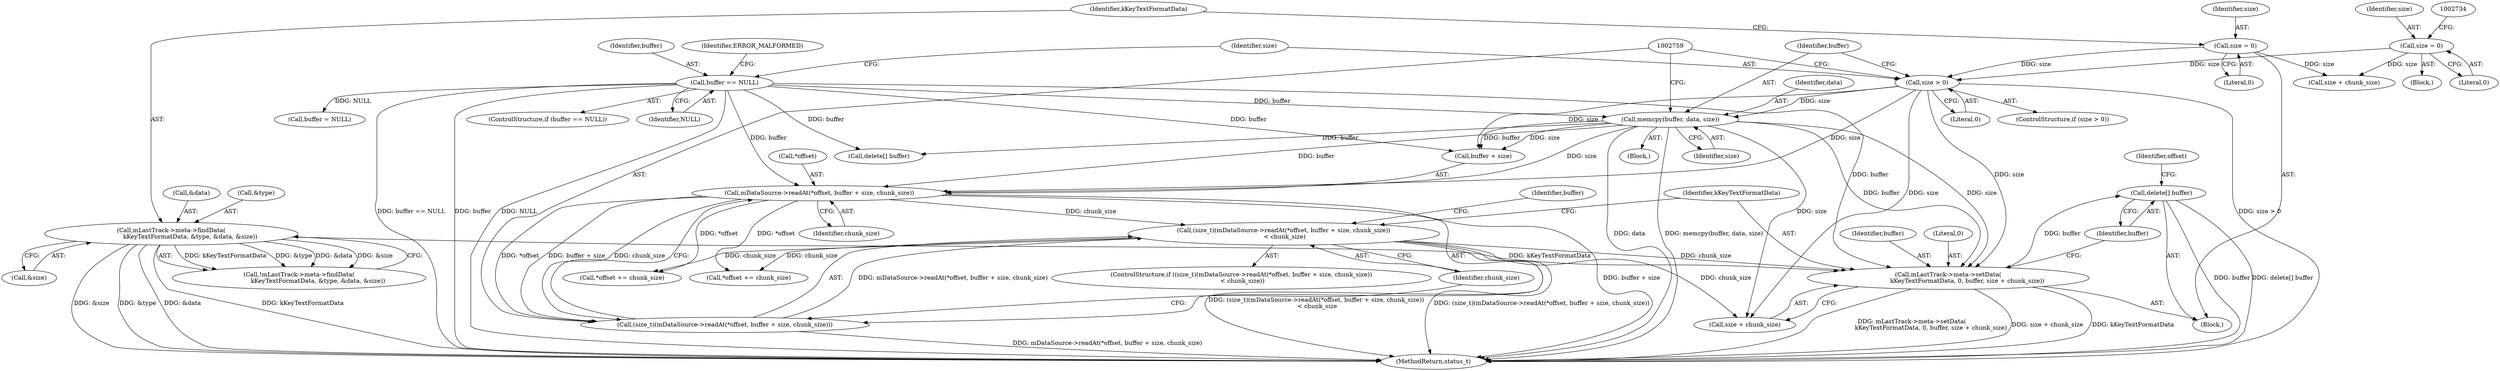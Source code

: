 digraph "0_Android_f4a88c8ed4f8186b3d6e2852993e063fc33ff231@API" {
"1002787" [label="(Call,delete[] buffer)"];
"1002780" [label="(Call,mLastTrack->meta->setData(\n                    kKeyTextFormatData, 0, buffer, size + chunk_size))"];
"1002721" [label="(Call,mLastTrack->meta->findData(\n                    kKeyTextFormatData, &type, &data, &size))"];
"1002741" [label="(Call,buffer == NULL)"];
"1002752" [label="(Call,memcpy(buffer, data, size))"];
"1002748" [label="(Call,size > 0)"];
"1002730" [label="(Call,size = 0)"];
"1002716" [label="(Call,size = 0)"];
"1002757" [label="(Call,(size_t)(mDataSource->readAt(*offset, buffer + size, chunk_size))\n < chunk_size)"];
"1002758" [label="(Call,(size_t)(mDataSource->readAt(*offset, buffer + size, chunk_size)))"];
"1002760" [label="(Call,mDataSource->readAt(*offset, buffer + size, chunk_size))"];
"1002725" [label="(Call,&data)"];
"1002718" [label="(Literal,0)"];
"1002740" [label="(ControlStructure,if (buffer == NULL))"];
"1002770" [label="(Identifier,buffer)"];
"1002720" [label="(Call,!mLastTrack->meta->findData(\n                    kKeyTextFormatData, &type, &data, &size))"];
"1002780" [label="(Call,mLastTrack->meta->setData(\n                    kKeyTextFormatData, 0, buffer, size + chunk_size))"];
"1002746" [label="(Identifier,ERROR_MALFORMED)"];
"1002751" [label="(Block,)"];
"1002766" [label="(Identifier,chunk_size)"];
"1002743" [label="(Identifier,NULL)"];
"1002731" [label="(Identifier,size)"];
"1002742" [label="(Identifier,buffer)"];
"1002750" [label="(Literal,0)"];
"1002717" [label="(Identifier,size)"];
"1002769" [label="(Call,delete[] buffer)"];
"1002721" [label="(Call,mLastTrack->meta->findData(\n                    kKeyTextFormatData, &type, &data, &size))"];
"1002789" [label="(Call,*offset += chunk_size)"];
"1002730" [label="(Call,size = 0)"];
"1002788" [label="(Identifier,buffer)"];
"1002748" [label="(Call,size > 0)"];
"1002749" [label="(Identifier,size)"];
"1002727" [label="(Call,&size)"];
"1002787" [label="(Call,delete[] buffer)"];
"1002752" [label="(Call,memcpy(buffer, data, size))"];
"1002756" [label="(ControlStructure,if ((size_t)(mDataSource->readAt(*offset, buffer + size, chunk_size))\n < chunk_size))"];
"1002771" [label="(Call,buffer = NULL)"];
"1002758" [label="(Call,(size_t)(mDataSource->readAt(*offset, buffer + size, chunk_size)))"];
"1002723" [label="(Call,&type)"];
"1002729" [label="(Block,)"];
"1002774" [label="(Call,*offset += chunk_size)"];
"1002712" [label="(Block,)"];
"1002781" [label="(Identifier,kKeyTextFormatData)"];
"1002760" [label="(Call,mDataSource->readAt(*offset, buffer + size, chunk_size))"];
"1002784" [label="(Call,size + chunk_size)"];
"1002754" [label="(Identifier,data)"];
"1002732" [label="(Literal,0)"];
"1002911" [label="(MethodReturn,status_t)"];
"1002783" [label="(Identifier,buffer)"];
"1002791" [label="(Identifier,offset)"];
"1002741" [label="(Call,buffer == NULL)"];
"1002753" [label="(Identifier,buffer)"];
"1002747" [label="(ControlStructure,if (size > 0))"];
"1002716" [label="(Call,size = 0)"];
"1002767" [label="(Identifier,chunk_size)"];
"1002737" [label="(Call,size + chunk_size)"];
"1002782" [label="(Literal,0)"];
"1002757" [label="(Call,(size_t)(mDataSource->readAt(*offset, buffer + size, chunk_size))\n < chunk_size)"];
"1002761" [label="(Call,*offset)"];
"1002763" [label="(Call,buffer + size)"];
"1002755" [label="(Identifier,size)"];
"1002722" [label="(Identifier,kKeyTextFormatData)"];
"1002787" -> "1002712"  [label="AST: "];
"1002787" -> "1002788"  [label="CFG: "];
"1002788" -> "1002787"  [label="AST: "];
"1002791" -> "1002787"  [label="CFG: "];
"1002787" -> "1002911"  [label="DDG: buffer"];
"1002787" -> "1002911"  [label="DDG: delete[] buffer"];
"1002780" -> "1002787"  [label="DDG: buffer"];
"1002780" -> "1002712"  [label="AST: "];
"1002780" -> "1002784"  [label="CFG: "];
"1002781" -> "1002780"  [label="AST: "];
"1002782" -> "1002780"  [label="AST: "];
"1002783" -> "1002780"  [label="AST: "];
"1002784" -> "1002780"  [label="AST: "];
"1002788" -> "1002780"  [label="CFG: "];
"1002780" -> "1002911"  [label="DDG: mLastTrack->meta->setData(\n                    kKeyTextFormatData, 0, buffer, size + chunk_size)"];
"1002780" -> "1002911"  [label="DDG: size + chunk_size"];
"1002780" -> "1002911"  [label="DDG: kKeyTextFormatData"];
"1002721" -> "1002780"  [label="DDG: kKeyTextFormatData"];
"1002741" -> "1002780"  [label="DDG: buffer"];
"1002752" -> "1002780"  [label="DDG: buffer"];
"1002752" -> "1002780"  [label="DDG: size"];
"1002748" -> "1002780"  [label="DDG: size"];
"1002757" -> "1002780"  [label="DDG: chunk_size"];
"1002721" -> "1002720"  [label="AST: "];
"1002721" -> "1002727"  [label="CFG: "];
"1002722" -> "1002721"  [label="AST: "];
"1002723" -> "1002721"  [label="AST: "];
"1002725" -> "1002721"  [label="AST: "];
"1002727" -> "1002721"  [label="AST: "];
"1002720" -> "1002721"  [label="CFG: "];
"1002721" -> "1002911"  [label="DDG: &size"];
"1002721" -> "1002911"  [label="DDG: &type"];
"1002721" -> "1002911"  [label="DDG: &data"];
"1002721" -> "1002911"  [label="DDG: kKeyTextFormatData"];
"1002721" -> "1002720"  [label="DDG: kKeyTextFormatData"];
"1002721" -> "1002720"  [label="DDG: &type"];
"1002721" -> "1002720"  [label="DDG: &data"];
"1002721" -> "1002720"  [label="DDG: &size"];
"1002741" -> "1002740"  [label="AST: "];
"1002741" -> "1002743"  [label="CFG: "];
"1002742" -> "1002741"  [label="AST: "];
"1002743" -> "1002741"  [label="AST: "];
"1002746" -> "1002741"  [label="CFG: "];
"1002749" -> "1002741"  [label="CFG: "];
"1002741" -> "1002911"  [label="DDG: buffer"];
"1002741" -> "1002911"  [label="DDG: NULL"];
"1002741" -> "1002911"  [label="DDG: buffer == NULL"];
"1002741" -> "1002752"  [label="DDG: buffer"];
"1002741" -> "1002760"  [label="DDG: buffer"];
"1002741" -> "1002763"  [label="DDG: buffer"];
"1002741" -> "1002769"  [label="DDG: buffer"];
"1002741" -> "1002771"  [label="DDG: NULL"];
"1002752" -> "1002751"  [label="AST: "];
"1002752" -> "1002755"  [label="CFG: "];
"1002753" -> "1002752"  [label="AST: "];
"1002754" -> "1002752"  [label="AST: "];
"1002755" -> "1002752"  [label="AST: "];
"1002759" -> "1002752"  [label="CFG: "];
"1002752" -> "1002911"  [label="DDG: data"];
"1002752" -> "1002911"  [label="DDG: memcpy(buffer, data, size)"];
"1002748" -> "1002752"  [label="DDG: size"];
"1002752" -> "1002760"  [label="DDG: buffer"];
"1002752" -> "1002760"  [label="DDG: size"];
"1002752" -> "1002763"  [label="DDG: buffer"];
"1002752" -> "1002763"  [label="DDG: size"];
"1002752" -> "1002769"  [label="DDG: buffer"];
"1002752" -> "1002784"  [label="DDG: size"];
"1002748" -> "1002747"  [label="AST: "];
"1002748" -> "1002750"  [label="CFG: "];
"1002749" -> "1002748"  [label="AST: "];
"1002750" -> "1002748"  [label="AST: "];
"1002753" -> "1002748"  [label="CFG: "];
"1002759" -> "1002748"  [label="CFG: "];
"1002748" -> "1002911"  [label="DDG: size > 0"];
"1002730" -> "1002748"  [label="DDG: size"];
"1002716" -> "1002748"  [label="DDG: size"];
"1002748" -> "1002760"  [label="DDG: size"];
"1002748" -> "1002763"  [label="DDG: size"];
"1002748" -> "1002784"  [label="DDG: size"];
"1002730" -> "1002729"  [label="AST: "];
"1002730" -> "1002732"  [label="CFG: "];
"1002731" -> "1002730"  [label="AST: "];
"1002732" -> "1002730"  [label="AST: "];
"1002734" -> "1002730"  [label="CFG: "];
"1002730" -> "1002737"  [label="DDG: size"];
"1002716" -> "1002712"  [label="AST: "];
"1002716" -> "1002718"  [label="CFG: "];
"1002717" -> "1002716"  [label="AST: "];
"1002718" -> "1002716"  [label="AST: "];
"1002722" -> "1002716"  [label="CFG: "];
"1002716" -> "1002737"  [label="DDG: size"];
"1002757" -> "1002756"  [label="AST: "];
"1002757" -> "1002767"  [label="CFG: "];
"1002758" -> "1002757"  [label="AST: "];
"1002767" -> "1002757"  [label="AST: "];
"1002770" -> "1002757"  [label="CFG: "];
"1002781" -> "1002757"  [label="CFG: "];
"1002757" -> "1002911"  [label="DDG: (size_t)(mDataSource->readAt(*offset, buffer + size, chunk_size))\n < chunk_size"];
"1002757" -> "1002911"  [label="DDG: (size_t)(mDataSource->readAt(*offset, buffer + size, chunk_size))"];
"1002758" -> "1002757"  [label="DDG: mDataSource->readAt(*offset, buffer + size, chunk_size)"];
"1002760" -> "1002757"  [label="DDG: chunk_size"];
"1002757" -> "1002774"  [label="DDG: chunk_size"];
"1002757" -> "1002784"  [label="DDG: chunk_size"];
"1002757" -> "1002789"  [label="DDG: chunk_size"];
"1002758" -> "1002760"  [label="CFG: "];
"1002759" -> "1002758"  [label="AST: "];
"1002760" -> "1002758"  [label="AST: "];
"1002767" -> "1002758"  [label="CFG: "];
"1002758" -> "1002911"  [label="DDG: mDataSource->readAt(*offset, buffer + size, chunk_size)"];
"1002760" -> "1002758"  [label="DDG: *offset"];
"1002760" -> "1002758"  [label="DDG: buffer + size"];
"1002760" -> "1002758"  [label="DDG: chunk_size"];
"1002760" -> "1002766"  [label="CFG: "];
"1002761" -> "1002760"  [label="AST: "];
"1002763" -> "1002760"  [label="AST: "];
"1002766" -> "1002760"  [label="AST: "];
"1002760" -> "1002911"  [label="DDG: buffer + size"];
"1002760" -> "1002774"  [label="DDG: *offset"];
"1002760" -> "1002789"  [label="DDG: *offset"];
}
